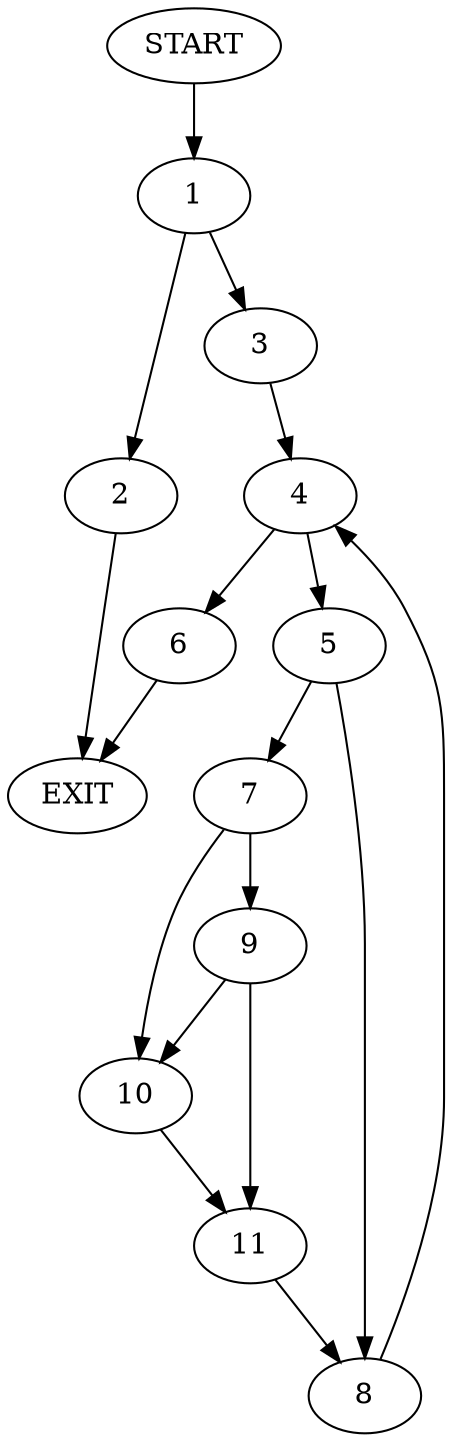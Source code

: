 digraph {
0 [label="START"]
12 [label="EXIT"]
0 -> 1
1 -> 2
1 -> 3
3 -> 4
2 -> 12
4 -> 5
4 -> 6
6 -> 12
5 -> 7
5 -> 8
8 -> 4
7 -> 9
7 -> 10
9 -> 10
9 -> 11
10 -> 11
11 -> 8
}
